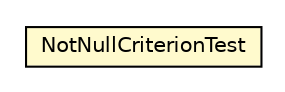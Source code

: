 #!/usr/local/bin/dot
#
# Class diagram 
# Generated by UMLGraph version R5_6_6-8-g8d7759 (http://www.umlgraph.org/)
#

digraph G {
	edge [fontname="Helvetica",fontsize=10,labelfontname="Helvetica",labelfontsize=10];
	node [fontname="Helvetica",fontsize=10,shape=plaintext];
	nodesep=0.25;
	ranksep=0.5;
	// org.dayatang.domain.internal.NotNullCriterionTest
	c35420 [label=<<table title="org.dayatang.domain.internal.NotNullCriterionTest" border="0" cellborder="1" cellspacing="0" cellpadding="2" port="p" bgcolor="lemonChiffon" href="./NotNullCriterionTest.html">
		<tr><td><table border="0" cellspacing="0" cellpadding="1">
<tr><td align="center" balign="center"> NotNullCriterionTest </td></tr>
		</table></td></tr>
		</table>>, URL="./NotNullCriterionTest.html", fontname="Helvetica", fontcolor="black", fontsize=10.0];
}

